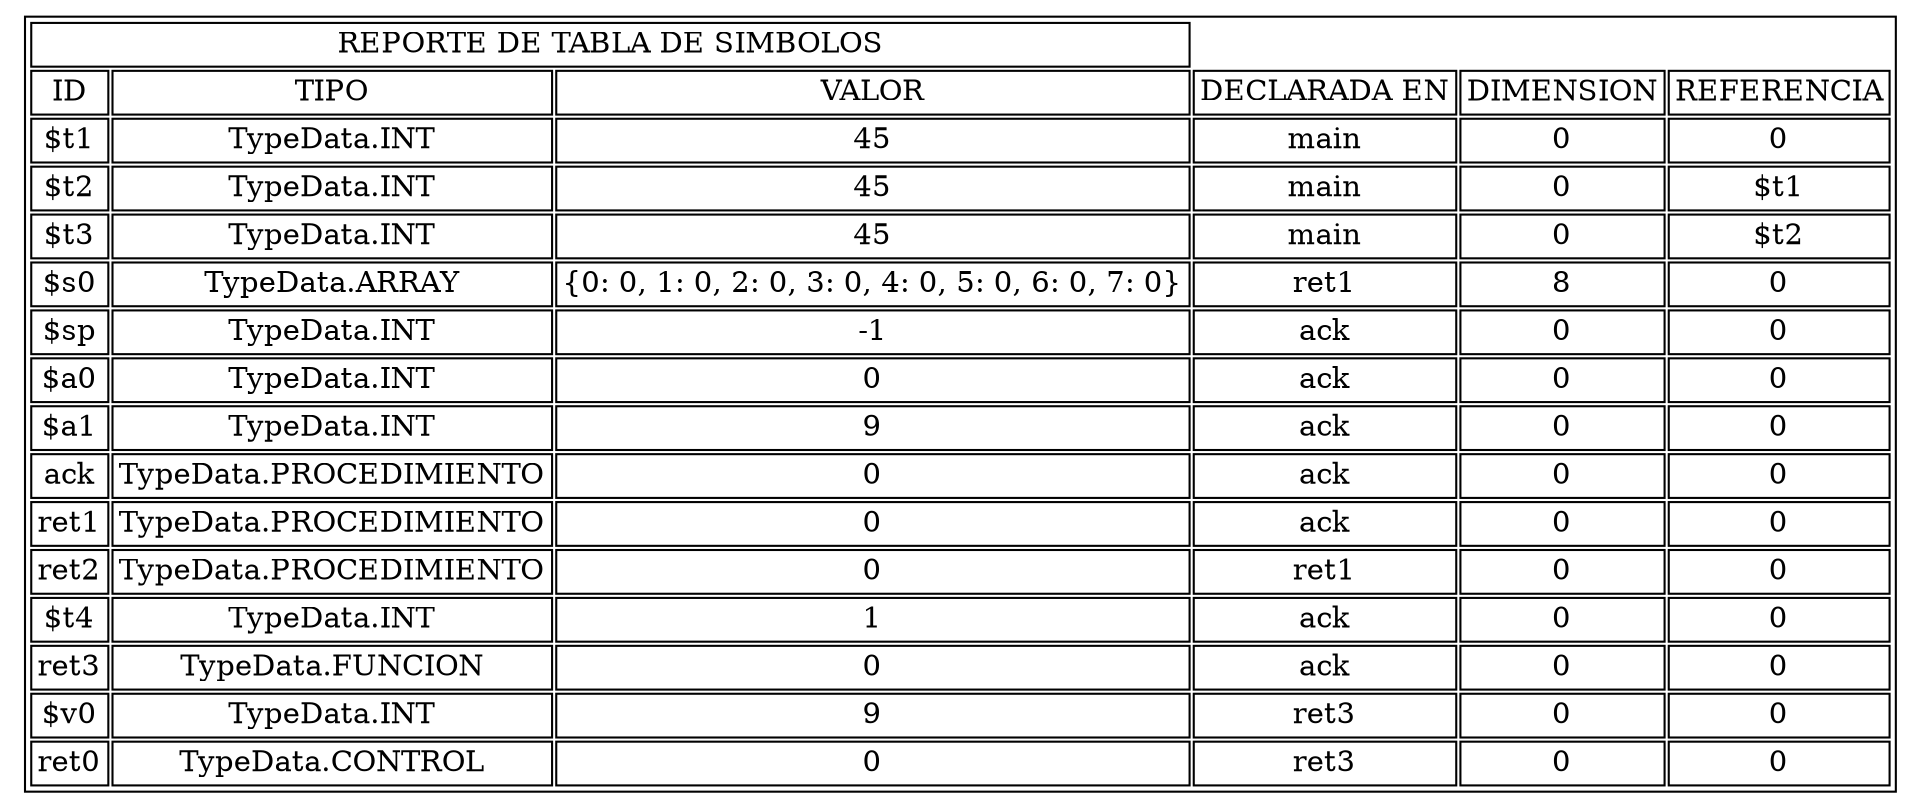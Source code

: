 digraph H { parent [ shape=plaintext label=< <table border='1' cellborder='1'><tr><td colspan="3">REPORTE DE TABLA DE SIMBOLOS</td></tr><tr><td port='port_one'>ID</td><td port='port_two'>TIPO</td><td port='port_three'>VALOR</td><td port='port_four'>DECLARADA EN</td><td port='port_five'>DIMENSION</td><td port='port_six'>REFERENCIA</td></tr><tr><td port='port_one'>$t1</td><td port='port_two'>TypeData.INT</td><td port='port_three'>45</td><td port='port_four'>main</td><td port='port_five'>0</td><td port='port_six'>0</td></tr><tr><td port='port_one'>$t2</td><td port='port_two'>TypeData.INT</td><td port='port_three'>45</td><td port='port_four'>main</td><td port='port_five'>0</td><td port='port_six'>$t1</td></tr><tr><td port='port_one'>$t3</td><td port='port_two'>TypeData.INT</td><td port='port_three'>45</td><td port='port_four'>main</td><td port='port_five'>0</td><td port='port_six'>$t2</td></tr><tr><td port='port_one'>$s0</td><td port='port_two'>TypeData.ARRAY</td><td port='port_three'>{0: 0, 1: 0, 2: 0, 3: 0, 4: 0, 5: 0, 6: 0, 7: 0}</td><td port='port_four'>ret1</td><td port='port_five'>8</td><td port='port_six'>0</td></tr><tr><td port='port_one'>$sp</td><td port='port_two'>TypeData.INT</td><td port='port_three'>-1</td><td port='port_four'>ack</td><td port='port_five'>0</td><td port='port_six'>0</td></tr><tr><td port='port_one'>$a0</td><td port='port_two'>TypeData.INT</td><td port='port_three'>0</td><td port='port_four'>ack</td><td port='port_five'>0</td><td port='port_six'>0</td></tr><tr><td port='port_one'>$a1</td><td port='port_two'>TypeData.INT</td><td port='port_three'>9</td><td port='port_four'>ack</td><td port='port_five'>0</td><td port='port_six'>0</td></tr><tr><td port='port_one'>ack</td><td port='port_two'>TypeData.PROCEDIMIENTO</td><td port='port_three'>0</td><td port='port_four'>ack</td><td port='port_five'>0</td><td port='port_six'>0</td></tr><tr><td port='port_one'>ret1</td><td port='port_two'>TypeData.PROCEDIMIENTO</td><td port='port_three'>0</td><td port='port_four'>ack</td><td port='port_five'>0</td><td port='port_six'>0</td></tr><tr><td port='port_one'>ret2</td><td port='port_two'>TypeData.PROCEDIMIENTO</td><td port='port_three'>0</td><td port='port_four'>ret1</td><td port='port_five'>0</td><td port='port_six'>0</td></tr><tr><td port='port_one'>$t4</td><td port='port_two'>TypeData.INT</td><td port='port_three'>1</td><td port='port_four'>ack</td><td port='port_five'>0</td><td port='port_six'>0</td></tr><tr><td port='port_one'>ret3</td><td port='port_two'>TypeData.FUNCION</td><td port='port_three'>0</td><td port='port_four'>ack</td><td port='port_five'>0</td><td port='port_six'>0</td></tr><tr><td port='port_one'>$v0</td><td port='port_two'>TypeData.INT</td><td port='port_three'>9</td><td port='port_four'>ret3</td><td port='port_five'>0</td><td port='port_six'>0</td></tr><tr><td port='port_one'>ret0</td><td port='port_two'>TypeData.CONTROL</td><td port='port_three'>0</td><td port='port_four'>ret3</td><td port='port_five'>0</td><td port='port_six'>0</td></tr></table> >]; }